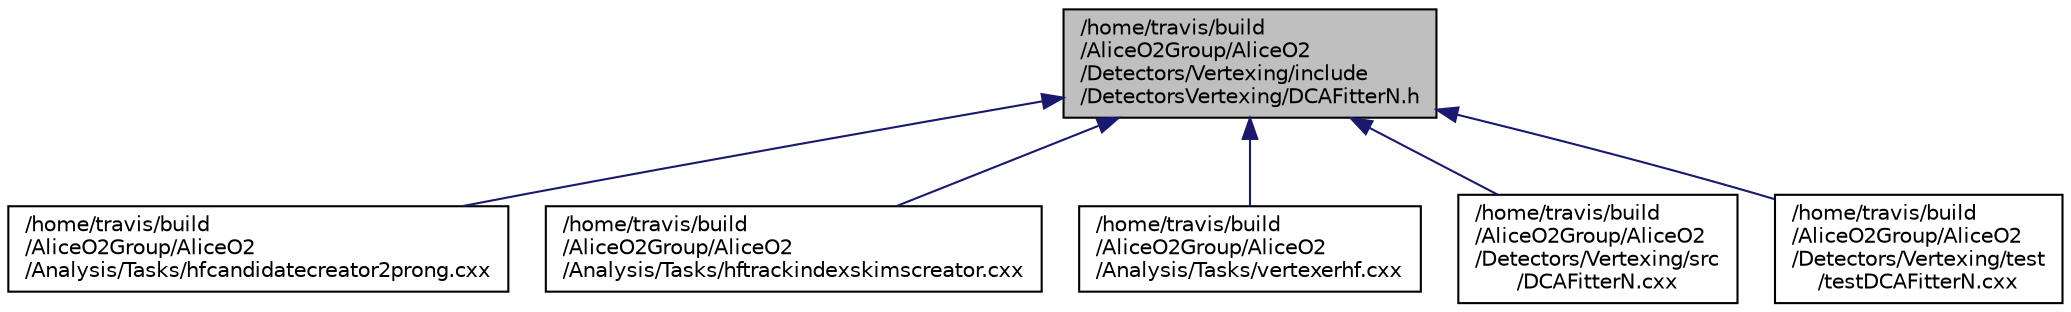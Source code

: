 digraph "/home/travis/build/AliceO2Group/AliceO2/Detectors/Vertexing/include/DetectorsVertexing/DCAFitterN.h"
{
 // INTERACTIVE_SVG=YES
  bgcolor="transparent";
  edge [fontname="Helvetica",fontsize="10",labelfontname="Helvetica",labelfontsize="10"];
  node [fontname="Helvetica",fontsize="10",shape=record];
  Node53 [label="/home/travis/build\l/AliceO2Group/AliceO2\l/Detectors/Vertexing/include\l/DetectorsVertexing/DCAFitterN.h",height=0.2,width=0.4,color="black", fillcolor="grey75", style="filled", fontcolor="black"];
  Node53 -> Node54 [dir="back",color="midnightblue",fontsize="10",style="solid",fontname="Helvetica"];
  Node54 [label="/home/travis/build\l/AliceO2Group/AliceO2\l/Analysis/Tasks/hfcandidatecreator2prong.cxx",height=0.2,width=0.4,color="black",URL="$d2/d60/hfcandidatecreator2prong_8cxx.html",tooltip="Reconstruction of heavy-flavour 2-prong decay candidates. "];
  Node53 -> Node55 [dir="back",color="midnightblue",fontsize="10",style="solid",fontname="Helvetica"];
  Node55 [label="/home/travis/build\l/AliceO2Group/AliceO2\l/Analysis/Tasks/hftrackindexskimscreator.cxx",height=0.2,width=0.4,color="black",URL="$d7/dbb/hftrackindexskimscreator_8cxx.html",tooltip="Pre-selection of 2-prong and 3-prong secondary vertices of heavy-flavour decay candidates. "];
  Node53 -> Node56 [dir="back",color="midnightblue",fontsize="10",style="solid",fontname="Helvetica"];
  Node56 [label="/home/travis/build\l/AliceO2Group/AliceO2\l/Analysis/Tasks/vertexerhf.cxx",height=0.2,width=0.4,color="black",URL="$de/d5e/vertexerhf_8cxx.html"];
  Node53 -> Node57 [dir="back",color="midnightblue",fontsize="10",style="solid",fontname="Helvetica"];
  Node57 [label="/home/travis/build\l/AliceO2Group/AliceO2\l/Detectors/Vertexing/src\l/DCAFitterN.cxx",height=0.2,width=0.4,color="black",URL="$dd/dce/DCAFitterN_8cxx.html",tooltip="Defintions for N-prongs secondary vertex fit. "];
  Node53 -> Node58 [dir="back",color="midnightblue",fontsize="10",style="solid",fontname="Helvetica"];
  Node58 [label="/home/travis/build\l/AliceO2Group/AliceO2\l/Detectors/Vertexing/test\l/testDCAFitterN.cxx",height=0.2,width=0.4,color="black",URL="$dd/de2/testDCAFitterN_8cxx.html"];
}
